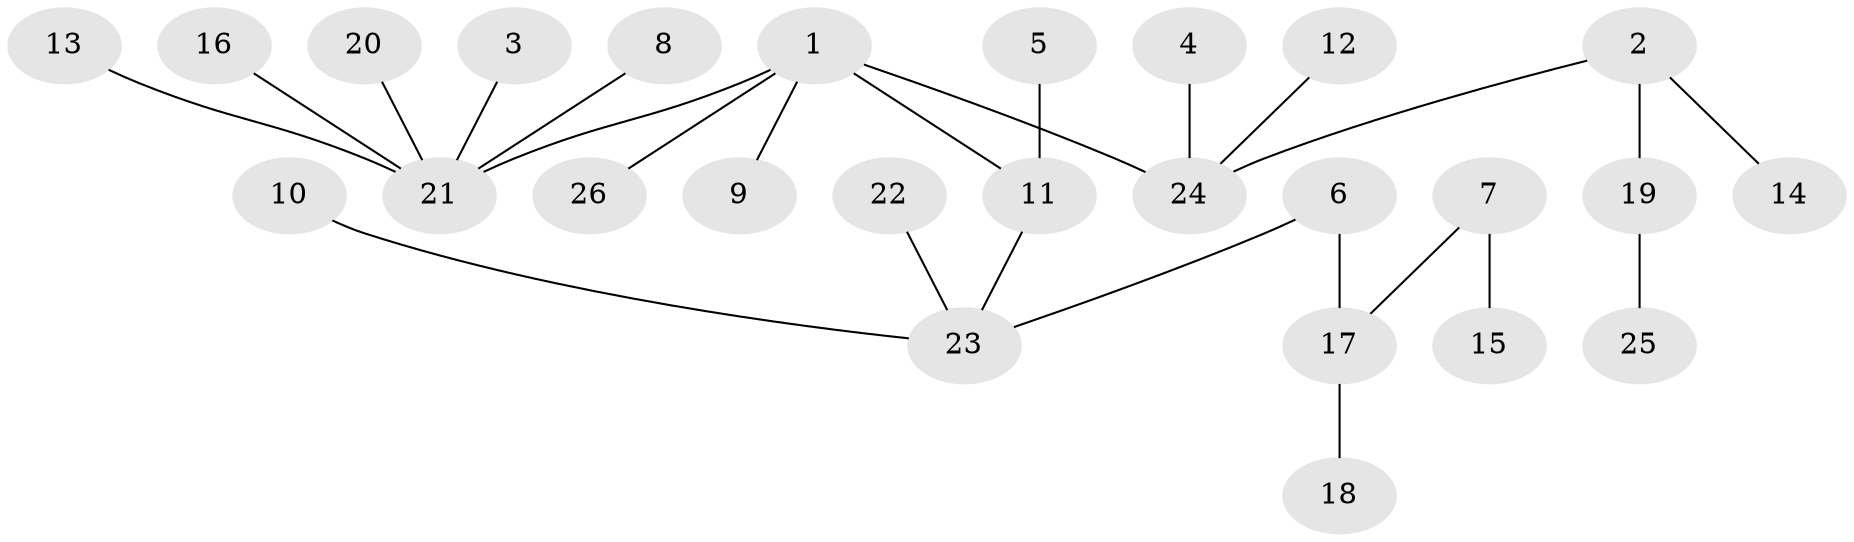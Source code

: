 // original degree distribution, {1: 0.5098039215686274, 6: 0.0392156862745098, 5: 0.0392156862745098, 4: 0.0392156862745098, 2: 0.2549019607843137, 3: 0.11764705882352941}
// Generated by graph-tools (version 1.1) at 2025/26/03/09/25 03:26:28]
// undirected, 26 vertices, 25 edges
graph export_dot {
graph [start="1"]
  node [color=gray90,style=filled];
  1;
  2;
  3;
  4;
  5;
  6;
  7;
  8;
  9;
  10;
  11;
  12;
  13;
  14;
  15;
  16;
  17;
  18;
  19;
  20;
  21;
  22;
  23;
  24;
  25;
  26;
  1 -- 9 [weight=1.0];
  1 -- 11 [weight=1.0];
  1 -- 21 [weight=1.0];
  1 -- 24 [weight=1.0];
  1 -- 26 [weight=1.0];
  2 -- 14 [weight=1.0];
  2 -- 19 [weight=1.0];
  2 -- 24 [weight=1.0];
  3 -- 21 [weight=1.0];
  4 -- 24 [weight=1.0];
  5 -- 11 [weight=1.0];
  6 -- 17 [weight=1.0];
  6 -- 23 [weight=1.0];
  7 -- 15 [weight=1.0];
  7 -- 17 [weight=1.0];
  8 -- 21 [weight=1.0];
  10 -- 23 [weight=1.0];
  11 -- 23 [weight=1.0];
  12 -- 24 [weight=1.0];
  13 -- 21 [weight=1.0];
  16 -- 21 [weight=1.0];
  17 -- 18 [weight=1.0];
  19 -- 25 [weight=1.0];
  20 -- 21 [weight=1.0];
  22 -- 23 [weight=1.0];
}
